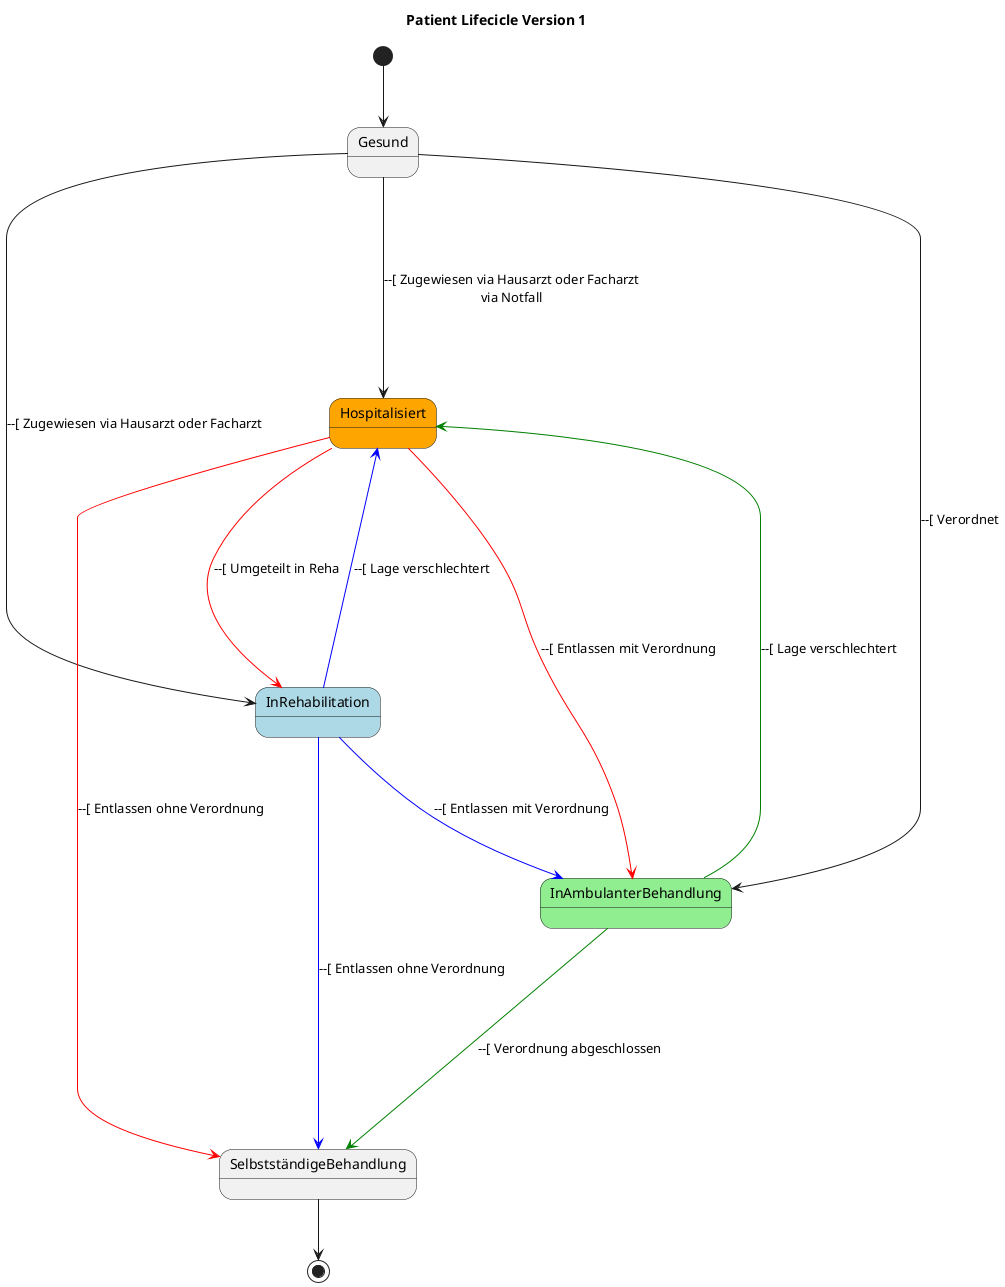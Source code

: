 @startuml Therapie Lifecicle
title Patient Lifecicle Version 1

State Gesund
State Hospitalisiert #Orange
State InAmbulanterBehandlung #LightGreen
State InRehabilitation #LightBlue

[*] --> Gesund

Gesund ---->  Hospitalisiert : --[ Zugewiesen via Hausarzt oder Facharzt\nvia Notfall
Gesund ---->  InRehabilitation : --[ Zugewiesen via Hausarzt oder Facharzt
Gesund ---->  InAmbulanterBehandlung : --[ Verordnet

Hospitalisiert --[#Red]--> InRehabilitation : --[ Umgeteilt in Reha
Hospitalisiert --[#Red]--> InAmbulanterBehandlung : --[ Entlassen mit Verordnung
Hospitalisiert --[#Red]--> SelbstständigeBehandlung : --[ Entlassen ohne Verordnung

InRehabilitation --[#Blue]-> InAmbulanterBehandlung : --[ Entlassen mit Verordnung
InRehabilitation --[#Blue]--> Hospitalisiert : --[ Lage verschlechtert
InRehabilitation --[#Blue]--> SelbstständigeBehandlung : --[ Entlassen ohne Verordnung

InAmbulanterBehandlung --[#Green]--> Hospitalisiert : --[ Lage verschlechtert
InAmbulanterBehandlung --[#Green]--> SelbstständigeBehandlung : --[ Verordnung abgeschlossen

SelbstständigeBehandlung --> [*]

@enduml